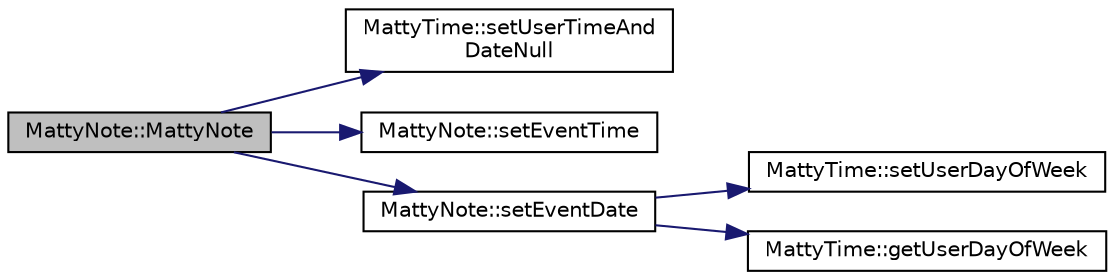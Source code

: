 digraph "MattyNote::MattyNote"
{
  edge [fontname="Helvetica",fontsize="10",labelfontname="Helvetica",labelfontsize="10"];
  node [fontname="Helvetica",fontsize="10",shape=record];
  rankdir="LR";
  Node7 [label="MattyNote::MattyNote",height=0.2,width=0.4,color="black", fillcolor="grey75", style="filled", fontcolor="black"];
  Node7 -> Node8 [color="midnightblue",fontsize="10",style="solid",fontname="Helvetica"];
  Node8 [label="MattyTime::setUserTimeAnd\lDateNull",height=0.2,width=0.4,color="black", fillcolor="white", style="filled",URL="$classMattyTime.html#a6ae52c957bcf12e92624e09db890ce21"];
  Node7 -> Node9 [color="midnightblue",fontsize="10",style="solid",fontname="Helvetica"];
  Node9 [label="MattyNote::setEventTime",height=0.2,width=0.4,color="black", fillcolor="white", style="filled",URL="$classMattyNote.html#aaeba8670420ab9ad0fb8be660845e0ba"];
  Node7 -> Node10 [color="midnightblue",fontsize="10",style="solid",fontname="Helvetica"];
  Node10 [label="MattyNote::setEventDate",height=0.2,width=0.4,color="black", fillcolor="white", style="filled",URL="$classMattyNote.html#a70676b1ab215b873c9451a82cc417684"];
  Node10 -> Node11 [color="midnightblue",fontsize="10",style="solid",fontname="Helvetica"];
  Node11 [label="MattyTime::setUserDayOfWeek",height=0.2,width=0.4,color="black", fillcolor="white", style="filled",URL="$classMattyTime.html#a12b0e0b9c4d45248da89e2d4078d4d08"];
  Node10 -> Node12 [color="midnightblue",fontsize="10",style="solid",fontname="Helvetica"];
  Node12 [label="MattyTime::getUserDayOfWeek",height=0.2,width=0.4,color="black", fillcolor="white", style="filled",URL="$classMattyTime.html#ad2f12ac7d1a959ee9e19a4eac30484fd"];
}
